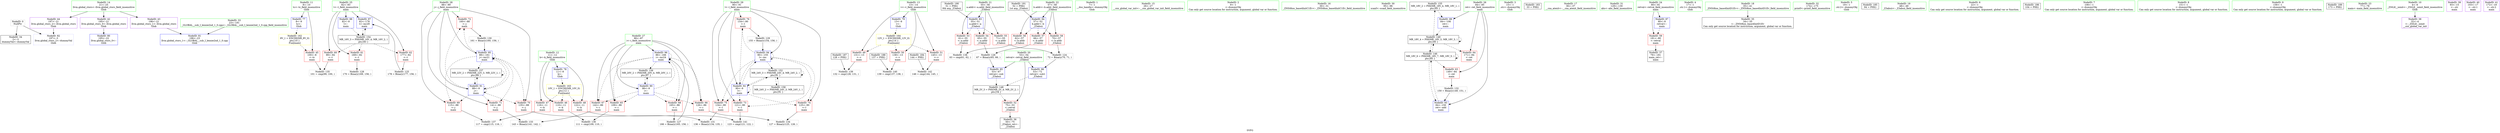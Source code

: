 digraph "SVFG" {
	label="SVFG";

	Node0x55c8aa5bb8c0 [shape=record,color=grey,label="{NodeID: 0\nNullPtr}"];
	Node0x55c8aa5bb8c0 -> Node0x55c8aa5d34a0[style=solid];
	Node0x55c8aa5bb8c0 -> Node0x55c8aa5d6da0[style=solid];
	Node0x55c8aa5d41c0 [shape=record,color=blue,label="{NodeID: 97\n82\<--178\nt\<--inc29\nmain\n}"];
	Node0x55c8aa5d41c0 -> Node0x55c8aa5e3fb0[style=dashed];
	Node0x55c8aa5d2470 [shape=record,color=green,label="{NodeID: 14\n21\<--25\nllvm.global_ctors\<--llvm.global_ctors_field_insensitive\nGlob }"];
	Node0x55c8aa5d2470 -> Node0x55c8aa5d3b80[style=solid];
	Node0x55c8aa5d2470 -> Node0x55c8aa5d3c80[style=solid];
	Node0x55c8aa5d2470 -> Node0x55c8aa5d3d80[style=solid];
	Node0x55c8aa5d2f00 [shape=record,color=green,label="{NodeID: 28\n88\<--89\nj\<--j_field_insensitive\nmain\n}"];
	Node0x55c8aa5d2f00 -> Node0x55c8aa5d6220[style=solid];
	Node0x55c8aa5d2f00 -> Node0x55c8aa5d62f0[style=solid];
	Node0x55c8aa5d2f00 -> Node0x55c8aa5d63c0[style=solid];
	Node0x55c8aa5d2f00 -> Node0x55c8aa5d6490[style=solid];
	Node0x55c8aa5d2f00 -> Node0x55c8aa5d7520[style=solid];
	Node0x55c8aa5d2f00 -> Node0x55c8aa5d7860[style=solid];
	Node0x55c8aa5d9bb0 [shape=record,color=grey,label="{NodeID: 125\n178 = Binary(177, 156, )\n}"];
	Node0x55c8aa5d9bb0 -> Node0x55c8aa5d41c0[style=solid];
	Node0x55c8aa5d3b80 [shape=record,color=purple,label="{NodeID: 42\n195\<--21\nllvm.global_ctors_0\<--llvm.global_ctors\nGlob }"];
	Node0x55c8aa5d3b80 -> Node0x55c8aa5d6ba0[style=solid];
	Node0x55c8aa5db900 [shape=record,color=grey,label="{NodeID: 139\n132 = cmp(128, 131, )\n}"];
	Node0x55c8aa5d5790 [shape=record,color=red,label="{NodeID: 56\n62\<--57\n\<--b.addr\n_Z3absii\n}"];
	Node0x55c8aa5d5790 -> Node0x55c8aa5d4f10[style=solid];
	Node0x55c8aa5d62f0 [shape=record,color=red,label="{NodeID: 70\n135\<--88\n\<--j\nmain\n}"];
	Node0x55c8aa5d62f0 -> Node0x55c8aa5da4b0[style=solid];
	Node0x55c8aa5d6f70 [shape=record,color=blue,label="{NodeID: 84\n57\<--52\nb.addr\<--b\n_Z3absii\n}"];
	Node0x55c8aa5d6f70 -> Node0x55c8aa5d5790[style=dashed];
	Node0x55c8aa5d6f70 -> Node0x55c8aa5d5860[style=dashed];
	Node0x55c8aa5d6f70 -> Node0x55c8aa5d5930[style=dashed];
	Node0x55c8aa5ba8e0 [shape=record,color=green,label="{NodeID: 1\n7\<--1\n__dso_handle\<--dummyObj\nGlob }"];
	Node0x55c8aa5d2500 [shape=record,color=green,label="{NodeID: 15\n26\<--27\n__cxx_global_var_init\<--__cxx_global_var_init_field_insensitive\n}"];
	Node0x55c8aa5d2fd0 [shape=record,color=green,label="{NodeID: 29\n90\<--91\nl\<--l_field_insensitive\nmain\n}"];
	Node0x55c8aa5d2fd0 -> Node0x55c8aa5d6560[style=solid];
	Node0x55c8aa5d2fd0 -> Node0x55c8aa5d6630[style=solid];
	Node0x55c8aa5d2fd0 -> Node0x55c8aa5d6700[style=solid];
	Node0x55c8aa5d2fd0 -> Node0x55c8aa5d67d0[style=solid];
	Node0x55c8aa5d2fd0 -> Node0x55c8aa5d75f0[style=solid];
	Node0x55c8aa5d2fd0 -> Node0x55c8aa5d7790[style=solid];
	Node0x55c8aa5d9d30 [shape=record,color=grey,label="{NodeID: 126\n67 = Binary(65, 66, )\n}"];
	Node0x55c8aa5d9d30 -> Node0x55c8aa5d7040[style=solid];
	Node0x55c8aa5d3c80 [shape=record,color=purple,label="{NodeID: 43\n196\<--21\nllvm.global_ctors_1\<--llvm.global_ctors\nGlob }"];
	Node0x55c8aa5d3c80 -> Node0x55c8aa5d6ca0[style=solid];
	Node0x55c8aa5dba00 [shape=record,color=grey,label="{NodeID: 140\n139 = cmp(137, 138, )\n}"];
	Node0x55c8aa5d5860 [shape=record,color=red,label="{NodeID: 57\n66\<--57\n\<--b.addr\n_Z3absii\n}"];
	Node0x55c8aa5d5860 -> Node0x55c8aa5d9d30[style=solid];
	Node0x55c8aa5e3fb0 [shape=record,color=black,label="{NodeID: 154\nMR_16V_3 = PHI(MR_16V_4, MR_16V_2, )\npts\{83 \}\n}"];
	Node0x55c8aa5e3fb0 -> Node0x55c8aa5d5ad0[style=dashed];
	Node0x55c8aa5e3fb0 -> Node0x55c8aa5d5ba0[style=dashed];
	Node0x55c8aa5e3fb0 -> Node0x55c8aa5d5c70[style=dashed];
	Node0x55c8aa5e3fb0 -> Node0x55c8aa5d41c0[style=dashed];
	Node0x55c8aa5d63c0 [shape=record,color=red,label="{NodeID: 71\n141\<--88\n\<--j\nmain\n}"];
	Node0x55c8aa5d63c0 -> Node0x55c8aa5da7b0[style=solid];
	Node0x55c8aa5d7040 [shape=record,color=blue,label="{NodeID: 85\n53\<--67\nretval\<--sub\n_Z3absii\n}"];
	Node0x55c8aa5d7040 -> Node0x55c8aa5e21b0[style=dashed];
	Node0x55c8aa5c9a50 [shape=record,color=green,label="{NodeID: 2\n9\<--1\n\<--dummyObj\nCan only get source location for instruction, argument, global var or function.}"];
	Node0x55c8aa5d2590 [shape=record,color=green,label="{NodeID: 16\n30\<--31\n_ZNSt8ios_base4InitC1Ev\<--_ZNSt8ios_base4InitC1Ev_field_insensitive\n}"];
	Node0x55c8aa5d30a0 [shape=record,color=green,label="{NodeID: 30\n95\<--96\nscanf\<--scanf_field_insensitive\n}"];
	Node0x55c8aa5d9eb0 [shape=record,color=grey,label="{NodeID: 127\n166 = Binary(165, 156, )\n}"];
	Node0x55c8aa5d9eb0 -> Node0x55c8aa5d40f0[style=solid];
	Node0x55c8aa5d3d80 [shape=record,color=purple,label="{NodeID: 44\n197\<--21\nllvm.global_ctors_2\<--llvm.global_ctors\nGlob }"];
	Node0x55c8aa5d3d80 -> Node0x55c8aa5d6da0[style=solid];
	Node0x55c8aa5dbb80 [shape=record,color=grey,label="{NodeID: 141\n123 = cmp(121, 122, )\n}"];
	Node0x55c8aa5d5930 [shape=record,color=red,label="{NodeID: 58\n70\<--57\n\<--b.addr\n_Z3absii\n}"];
	Node0x55c8aa5d5930 -> Node0x55c8aa5d9a30[style=solid];
	Node0x55c8aa5e44b0 [shape=record,color=black,label="{NodeID: 155\nMR_18V_2 = PHI(MR_18V_4, MR_18V_1, )\npts\{85 \}\n}"];
	Node0x55c8aa5e44b0 -> Node0x55c8aa5d7380[style=dashed];
	Node0x55c8aa5d6490 [shape=record,color=red,label="{NodeID: 72\n160\<--88\n\<--j\nmain\n}"];
	Node0x55c8aa5d6490 -> Node0x55c8aa5da330[style=solid];
	Node0x55c8aa5d7110 [shape=record,color=blue,label="{NodeID: 86\n53\<--72\nretval\<--sub1\n_Z3absii\n}"];
	Node0x55c8aa5d7110 -> Node0x55c8aa5e21b0[style=dashed];
	Node0x55c8aa5ca0e0 [shape=record,color=green,label="{NodeID: 3\n15\<--1\n.str\<--dummyObj\nGlob }"];
	Node0x55c8aa41fd90 [shape=record,color=black,label="{NodeID: 183\n33 = PHI()\n}"];
	Node0x55c8aa5d2620 [shape=record,color=green,label="{NodeID: 17\n36\<--37\n__cxa_atexit\<--__cxa_atexit_field_insensitive\n}"];
	Node0x55c8aa5d31a0 [shape=record,color=green,label="{NodeID: 31\n129\<--130\nabs\<--abs_field_insensitive\n}"];
	Node0x55c8aa5da030 [shape=record,color=grey,label="{NodeID: 128\n170 = Binary(169, 156, )\n}"];
	Node0x55c8aa5d3e80 [shape=record,color=red,label="{NodeID: 45\n100\<--8\n\<--tc\nmain\n}"];
	Node0x55c8aa5d3e80 -> Node0x55c8aa5d4a90[style=solid];
	Node0x55c8aa5dbd00 [shape=record,color=grey,label="{NodeID: 142\n146 = cmp(144, 145, )\n}"];
	Node0x55c8aa5d5a00 [shape=record,color=red,label="{NodeID: 59\n181\<--80\n\<--retval\nmain\n}"];
	Node0x55c8aa5d5a00 -> Node0x55c8aa5d3770[style=solid];
	Node0x55c8aa5e49b0 [shape=record,color=black,label="{NodeID: 156\nMR_20V_2 = PHI(MR_20V_4, MR_20V_1, )\npts\{87 \}\n}"];
	Node0x55c8aa5e49b0 -> Node0x55c8aa5d7450[style=dashed];
	Node0x55c8aa5d6560 [shape=record,color=red,label="{NodeID: 73\n121\<--90\n\<--l\nmain\n}"];
	Node0x55c8aa5d6560 -> Node0x55c8aa5dbb80[style=solid];
	Node0x55c8aa5d71e0 [shape=record,color=blue,label="{NodeID: 87\n80\<--9\nretval\<--\nmain\n}"];
	Node0x55c8aa5d71e0 -> Node0x55c8aa5d5a00[style=dashed];
	Node0x55c8aa5bb7d0 [shape=record,color=green,label="{NodeID: 4\n17\<--1\n.str.1\<--dummyObj\nGlob }"];
	Node0x55c8aa5ef240 [shape=record,color=black,label="{NodeID: 184\n144 = PHI()\n}"];
	Node0x55c8aa5ef240 -> Node0x55c8aa5dbd00[style=solid];
	Node0x55c8aa5d26b0 [shape=record,color=green,label="{NodeID: 18\n35\<--41\n_ZNSt8ios_base4InitD1Ev\<--_ZNSt8ios_base4InitD1Ev_field_insensitive\n}"];
	Node0x55c8aa5d26b0 -> Node0x55c8aa5d35a0[style=solid];
	Node0x55c8aa5d32a0 [shape=record,color=green,label="{NodeID: 32\n174\<--175\nprintf\<--printf_field_insensitive\n}"];
	Node0x55c8aa5da1b0 [shape=record,color=grey,label="{NodeID: 129\n155 = Binary(154, 156, )\n}"];
	Node0x55c8aa5da1b0 -> Node0x55c8aa5d7790[style=solid];
	Node0x55c8aa5d3f50 [shape=record,color=red,label="{NodeID: 46\n110\<--11\n\<--k\nmain\n}"];
	Node0x55c8aa5d3f50 -> Node0x55c8aa5d4c10[style=solid];
	Node0x55c8aa5d5ad0 [shape=record,color=red,label="{NodeID: 60\n99\<--82\n\<--t\nmain\n}"];
	Node0x55c8aa5d5ad0 -> Node0x55c8aa5d4a90[style=solid];
	Node0x55c8aa5e4eb0 [shape=record,color=black,label="{NodeID: 157\nMR_22V_2 = PHI(MR_22V_3, MR_22V_1, )\npts\{89 \}\n}"];
	Node0x55c8aa5e4eb0 -> Node0x55c8aa5d7520[style=dashed];
	Node0x55c8aa5e4eb0 -> Node0x55c8aa5e4eb0[style=dashed];
	Node0x55c8aa5d6630 [shape=record,color=red,label="{NodeID: 74\n125\<--90\n\<--l\nmain\n}"];
	Node0x55c8aa5d6630 -> Node0x55c8aa5d4910[style=solid];
	Node0x55c8aa5d72b0 [shape=record,color=blue,label="{NodeID: 88\n82\<--9\nt\<--\nmain\n}"];
	Node0x55c8aa5d72b0 -> Node0x55c8aa5e3fb0[style=dashed];
	Node0x55c8aa5bb9b0 [shape=record,color=green,label="{NodeID: 5\n19\<--1\n.str.2\<--dummyObj\nGlob }"];
	Node0x55c8aa5ef3a0 [shape=record,color=black,label="{NodeID: 185\n94 = PHI()\n}"];
	Node0x55c8aa5d2780 [shape=record,color=green,label="{NodeID: 19\n48\<--49\n_Z3absii\<--_Z3absii_field_insensitive\n}"];
	Node0x55c8aa5d33a0 [shape=record,color=green,label="{NodeID: 33\n23\<--191\n_GLOBAL__sub_I_lennie2nd_1_0.cpp\<--_GLOBAL__sub_I_lennie2nd_1_0.cpp_field_insensitive\n}"];
	Node0x55c8aa5d33a0 -> Node0x55c8aa5d6ca0[style=solid];
	Node0x55c8aa5da330 [shape=record,color=grey,label="{NodeID: 130\n161 = Binary(160, 156, )\n}"];
	Node0x55c8aa5da330 -> Node0x55c8aa5d7860[style=solid];
	Node0x55c8aa5d4020 [shape=record,color=red,label="{NodeID: 47\n116\<--11\n\<--k\nmain\n}"];
	Node0x55c8aa5d4020 -> Node0x55c8aa5d4d90[style=solid];
	Node0x55c8aa5d5ba0 [shape=record,color=red,label="{NodeID: 61\n169\<--82\n\<--t\nmain\n}"];
	Node0x55c8aa5d5ba0 -> Node0x55c8aa5da030[style=solid];
	Node0x55c8aa5e53b0 [shape=record,color=black,label="{NodeID: 158\nMR_24V_2 = PHI(MR_24V_3, MR_24V_1, )\npts\{91 \}\n}"];
	Node0x55c8aa5e53b0 -> Node0x55c8aa5e35b0[style=dashed];
	Node0x55c8aa5d6700 [shape=record,color=red,label="{NodeID: 75\n134\<--90\n\<--l\nmain\n}"];
	Node0x55c8aa5d6700 -> Node0x55c8aa5da4b0[style=solid];
	Node0x55c8aa5d7380 [shape=record,color=blue,label="{NodeID: 89\n84\<--106\nret\<--\nmain\n}"];
	Node0x55c8aa5d7380 -> Node0x55c8aa5e26b0[style=dashed];
	Node0x55c8aa5cb0c0 [shape=record,color=green,label="{NodeID: 6\n22\<--1\n\<--dummyObj\nCan only get source location for instruction, argument, global var or function.}"];
	Node0x55c8aa5ef470 [shape=record,color=black,label="{NodeID: 186\n104 = PHI()\n}"];
	Node0x55c8aa5d2850 [shape=record,color=green,label="{NodeID: 20\n53\<--54\nretval\<--retval_field_insensitive\n_Z3absii\n}"];
	Node0x55c8aa5d2850 -> Node0x55c8aa5d5450[style=solid];
	Node0x55c8aa5d2850 -> Node0x55c8aa5d7040[style=solid];
	Node0x55c8aa5d2850 -> Node0x55c8aa5d7110[style=solid];
	Node0x55c8aa5d34a0 [shape=record,color=black,label="{NodeID: 34\n2\<--3\ndummyVal\<--dummyVal\n}"];
	Node0x55c8aa5da4b0 [shape=record,color=grey,label="{NodeID: 131\n136 = Binary(134, 135, )\n}"];
	Node0x55c8aa5d5110 [shape=record,color=red,label="{NodeID: 48\n122\<--11\n\<--k\nmain\n}"];
	Node0x55c8aa5d5110 -> Node0x55c8aa5dbb80[style=solid];
	Node0x55c8aa5d5c70 [shape=record,color=red,label="{NodeID: 62\n177\<--82\n\<--t\nmain\n}"];
	Node0x55c8aa5d5c70 -> Node0x55c8aa5d9bb0[style=solid];
	Node0x55c8aa5d67d0 [shape=record,color=red,label="{NodeID: 76\n154\<--90\n\<--l\nmain\n}"];
	Node0x55c8aa5d67d0 -> Node0x55c8aa5da1b0[style=solid];
	Node0x55c8aa5d7450 [shape=record,color=blue,label="{NodeID: 90\n86\<--9\ni\<--\nmain\n}"];
	Node0x55c8aa5d7450 -> Node0x55c8aa5d5ee0[style=dashed];
	Node0x55c8aa5d7450 -> Node0x55c8aa5d5fb0[style=dashed];
	Node0x55c8aa5d7450 -> Node0x55c8aa5d6080[style=dashed];
	Node0x55c8aa5d7450 -> Node0x55c8aa5d6150[style=dashed];
	Node0x55c8aa5d7450 -> Node0x55c8aa5d40f0[style=dashed];
	Node0x55c8aa5d7450 -> Node0x55c8aa5e49b0[style=dashed];
	Node0x55c8aa5cb150 [shape=record,color=green,label="{NodeID: 7\n106\<--1\n\<--dummyObj\nCan only get source location for instruction, argument, global var or function.}"];
	Node0x55c8aa5ef540 [shape=record,color=black,label="{NodeID: 187\n128 = PHI()\n}"];
	Node0x55c8aa5ef540 -> Node0x55c8aa5db900[style=solid];
	Node0x55c8aa5d2920 [shape=record,color=green,label="{NodeID: 21\n55\<--56\na.addr\<--a.addr_field_insensitive\n_Z3absii\n}"];
	Node0x55c8aa5d2920 -> Node0x55c8aa5d5520[style=solid];
	Node0x55c8aa5d2920 -> Node0x55c8aa5d55f0[style=solid];
	Node0x55c8aa5d2920 -> Node0x55c8aa5d56c0[style=solid];
	Node0x55c8aa5d2920 -> Node0x55c8aa5d6ea0[style=solid];
	Node0x55c8aa5d35a0 [shape=record,color=black,label="{NodeID: 35\n34\<--35\n\<--_ZNSt8ios_base4InitD1Ev\nCan only get source location for instruction, argument, global var or function.}"];
	Node0x55c8aa5da630 [shape=record,color=grey,label="{NodeID: 132\n150 = Binary(149, 151, )\n}"];
	Node0x55c8aa5da630 -> Node0x55c8aa5d76c0[style=solid];
	Node0x55c8aa5d51e0 [shape=record,color=red,label="{NodeID: 49\n131\<--13\n\<--v\nmain\n}"];
	Node0x55c8aa5d51e0 -> Node0x55c8aa5db900[style=solid];
	Node0x55c8aa5e17b0 [shape=record,color=black,label="{NodeID: 146\nMR_18V_6 = PHI(MR_18V_7, MR_18V_5, )\npts\{85 \}\n}"];
	Node0x55c8aa5e17b0 -> Node0x55c8aa5d5d40[style=dashed];
	Node0x55c8aa5e17b0 -> Node0x55c8aa5d76c0[style=dashed];
	Node0x55c8aa5e17b0 -> Node0x55c8aa5e17b0[style=dashed];
	Node0x55c8aa5e17b0 -> Node0x55c8aa5e26b0[style=dashed];
	Node0x55c8aa5d5d40 [shape=record,color=red,label="{NodeID: 63\n149\<--84\n\<--ret\nmain\n}"];
	Node0x55c8aa5d5d40 -> Node0x55c8aa5da630[style=solid];
	Node0x55c8aa5d68a0 [shape=record,color=blue,label="{NodeID: 77\n8\<--9\ntc\<--\nGlob }"];
	Node0x55c8aa5d68a0 -> Node0x55c8aa5e6590[style=dashed];
	Node0x55c8aa5d7520 [shape=record,color=blue,label="{NodeID: 91\n88\<--9\nj\<--\nmain\n}"];
	Node0x55c8aa5d7520 -> Node0x55c8aa5d6220[style=dashed];
	Node0x55c8aa5d7520 -> Node0x55c8aa5d62f0[style=dashed];
	Node0x55c8aa5d7520 -> Node0x55c8aa5d63c0[style=dashed];
	Node0x55c8aa5d7520 -> Node0x55c8aa5d6490[style=dashed];
	Node0x55c8aa5d7520 -> Node0x55c8aa5d7520[style=dashed];
	Node0x55c8aa5d7520 -> Node0x55c8aa5d7860[style=dashed];
	Node0x55c8aa5d7520 -> Node0x55c8aa5e4eb0[style=dashed];
	Node0x55c8aa5c9ec0 [shape=record,color=green,label="{NodeID: 8\n151\<--1\n\<--dummyObj\nCan only get source location for instruction, argument, global var or function.}"];
	Node0x55c8aa5efd10 [shape=record,color=black,label="{NodeID: 188\n137 = PHI()\n}"];
	Node0x55c8aa5efd10 -> Node0x55c8aa5dba00[style=solid];
	Node0x55c8aa5d29f0 [shape=record,color=green,label="{NodeID: 22\n57\<--58\nb.addr\<--b.addr_field_insensitive\n_Z3absii\n}"];
	Node0x55c8aa5d29f0 -> Node0x55c8aa5d5790[style=solid];
	Node0x55c8aa5d29f0 -> Node0x55c8aa5d5860[style=solid];
	Node0x55c8aa5d29f0 -> Node0x55c8aa5d5930[style=solid];
	Node0x55c8aa5d29f0 -> Node0x55c8aa5d6f70[style=solid];
	Node0x55c8aa5d36a0 [shape=record,color=black,label="{NodeID: 36\n50\<--75\n_Z3absii_ret\<--\n_Z3absii\n}"];
	Node0x55c8aa5da7b0 [shape=record,color=grey,label="{NodeID: 133\n143 = Binary(141, 142, )\n}"];
	Node0x55c8aa5d52b0 [shape=record,color=red,label="{NodeID: 50\n138\<--13\n\<--v\nmain\n}"];
	Node0x55c8aa5d52b0 -> Node0x55c8aa5dba00[style=solid];
	Node0x55c8aa5d5e10 [shape=record,color=red,label="{NodeID: 64\n171\<--84\n\<--ret\nmain\n}"];
	Node0x55c8aa5d69a0 [shape=record,color=blue,label="{NodeID: 78\n11\<--9\nk\<--\nGlob }"];
	Node0x55c8aa5d69a0 -> Node0x55c8aa5e66a0[style=dashed];
	Node0x55c8aa5d75f0 [shape=record,color=blue,label="{NodeID: 92\n90\<--9\nl\<--\nmain\n}"];
	Node0x55c8aa5d75f0 -> Node0x55c8aa5d6560[style=dashed];
	Node0x55c8aa5d75f0 -> Node0x55c8aa5d6630[style=dashed];
	Node0x55c8aa5d75f0 -> Node0x55c8aa5d6700[style=dashed];
	Node0x55c8aa5d75f0 -> Node0x55c8aa5d67d0[style=dashed];
	Node0x55c8aa5d75f0 -> Node0x55c8aa5d75f0[style=dashed];
	Node0x55c8aa5d75f0 -> Node0x55c8aa5d7790[style=dashed];
	Node0x55c8aa5d75f0 -> Node0x55c8aa5e35b0[style=dashed];
	Node0x55c8aa5c9f50 [shape=record,color=green,label="{NodeID: 9\n156\<--1\n\<--dummyObj\nCan only get source location for instruction, argument, global var or function.}"];
	Node0x55c8aa5efe10 [shape=record,color=black,label="{NodeID: 189\n173 = PHI()\n}"];
	Node0x55c8aa5d2ac0 [shape=record,color=green,label="{NodeID: 23\n77\<--78\nmain\<--main_field_insensitive\n}"];
	Node0x55c8aa5d3770 [shape=record,color=black,label="{NodeID: 37\n79\<--181\nmain_ret\<--\nmain\n}"];
	Node0x55c8aa5d4910 [shape=record,color=grey,label="{NodeID: 134\n127 = Binary(125, 126, )\n}"];
	Node0x55c8aa5d5380 [shape=record,color=red,label="{NodeID: 51\n145\<--13\n\<--v\nmain\n}"];
	Node0x55c8aa5d5380 -> Node0x55c8aa5dbd00[style=solid];
	Node0x55c8aa5e21b0 [shape=record,color=black,label="{NodeID: 148\nMR_2V_3 = PHI(MR_2V_4, MR_2V_2, )\npts\{54 \}\n}"];
	Node0x55c8aa5e21b0 -> Node0x55c8aa5d5450[style=dashed];
	Node0x55c8aa5d5ee0 [shape=record,color=red,label="{NodeID: 65\n109\<--86\n\<--i\nmain\n}"];
	Node0x55c8aa5d5ee0 -> Node0x55c8aa5d4c10[style=solid];
	Node0x55c8aa5e6590 [shape=record,color=yellow,style=double,label="{NodeID: 162\n8V_1 = ENCHI(MR_8V_0)\npts\{10 \}\nFun[main]}"];
	Node0x55c8aa5e6590 -> Node0x55c8aa5d3e80[style=dashed];
	Node0x55c8aa5d6aa0 [shape=record,color=blue,label="{NodeID: 79\n13\<--9\nv\<--\nGlob }"];
	Node0x55c8aa5d6aa0 -> Node0x55c8aa5e6780[style=dashed];
	Node0x55c8aa5d76c0 [shape=record,color=blue,label="{NodeID: 93\n84\<--150\nret\<--add\nmain\n}"];
	Node0x55c8aa5d76c0 -> Node0x55c8aa5e17b0[style=dashed];
	Node0x55c8aa5c9cd0 [shape=record,color=green,label="{NodeID: 10\n4\<--6\n_ZStL8__ioinit\<--_ZStL8__ioinit_field_insensitive\nGlob }"];
	Node0x55c8aa5c9cd0 -> Node0x55c8aa5d3840[style=solid];
	Node0x55c8aa5efee0 [shape=record,color=black,label="{NodeID: 190\n51 = PHI()\n0th arg _Z3absii }"];
	Node0x55c8aa5efee0 -> Node0x55c8aa5d6ea0[style=solid];
	Node0x55c8aa5d2bc0 [shape=record,color=green,label="{NodeID: 24\n80\<--81\nretval\<--retval_field_insensitive\nmain\n}"];
	Node0x55c8aa5d2bc0 -> Node0x55c8aa5d5a00[style=solid];
	Node0x55c8aa5d2bc0 -> Node0x55c8aa5d71e0[style=solid];
	Node0x55c8aa5d3840 [shape=record,color=purple,label="{NodeID: 38\n32\<--4\n\<--_ZStL8__ioinit\n__cxx_global_var_init\n}"];
	Node0x55c8aa5d4a90 [shape=record,color=grey,label="{NodeID: 135\n101 = cmp(99, 100, )\n}"];
	Node0x55c8aa5d5450 [shape=record,color=red,label="{NodeID: 52\n75\<--53\n\<--retval\n_Z3absii\n}"];
	Node0x55c8aa5d5450 -> Node0x55c8aa5d36a0[style=solid];
	Node0x55c8aa5e26b0 [shape=record,color=black,label="{NodeID: 149\nMR_18V_4 = PHI(MR_18V_5, MR_18V_3, )\npts\{85 \}\n}"];
	Node0x55c8aa5e26b0 -> Node0x55c8aa5d5e10[style=dashed];
	Node0x55c8aa5e26b0 -> Node0x55c8aa5e17b0[style=dashed];
	Node0x55c8aa5e26b0 -> Node0x55c8aa5e26b0[style=dashed];
	Node0x55c8aa5e26b0 -> Node0x55c8aa5e44b0[style=dashed];
	Node0x55c8aa5d5fb0 [shape=record,color=red,label="{NodeID: 66\n126\<--86\n\<--i\nmain\n}"];
	Node0x55c8aa5d5fb0 -> Node0x55c8aa5d4910[style=solid];
	Node0x55c8aa5e66a0 [shape=record,color=yellow,style=double,label="{NodeID: 163\n10V_1 = ENCHI(MR_10V_0)\npts\{12 \}\nFun[main]}"];
	Node0x55c8aa5e66a0 -> Node0x55c8aa5d3f50[style=dashed];
	Node0x55c8aa5e66a0 -> Node0x55c8aa5d4020[style=dashed];
	Node0x55c8aa5e66a0 -> Node0x55c8aa5d5110[style=dashed];
	Node0x55c8aa5d6ba0 [shape=record,color=blue,label="{NodeID: 80\n195\<--22\nllvm.global_ctors_0\<--\nGlob }"];
	Node0x55c8aa5d7790 [shape=record,color=blue,label="{NodeID: 94\n90\<--155\nl\<--inc\nmain\n}"];
	Node0x55c8aa5d7790 -> Node0x55c8aa5d6560[style=dashed];
	Node0x55c8aa5d7790 -> Node0x55c8aa5d6630[style=dashed];
	Node0x55c8aa5d7790 -> Node0x55c8aa5d6700[style=dashed];
	Node0x55c8aa5d7790 -> Node0x55c8aa5d67d0[style=dashed];
	Node0x55c8aa5d7790 -> Node0x55c8aa5d75f0[style=dashed];
	Node0x55c8aa5d7790 -> Node0x55c8aa5d7790[style=dashed];
	Node0x55c8aa5d7790 -> Node0x55c8aa5e35b0[style=dashed];
	Node0x55c8aa5c9d60 [shape=record,color=green,label="{NodeID: 11\n8\<--10\ntc\<--tc_field_insensitive\nGlob }"];
	Node0x55c8aa5c9d60 -> Node0x55c8aa5d3e80[style=solid];
	Node0x55c8aa5c9d60 -> Node0x55c8aa5d68a0[style=solid];
	Node0x55c8aa5f0010 [shape=record,color=black,label="{NodeID: 191\n52 = PHI()\n1st arg _Z3absii }"];
	Node0x55c8aa5f0010 -> Node0x55c8aa5d6f70[style=solid];
	Node0x55c8aa5d2c90 [shape=record,color=green,label="{NodeID: 25\n82\<--83\nt\<--t_field_insensitive\nmain\n}"];
	Node0x55c8aa5d2c90 -> Node0x55c8aa5d5ad0[style=solid];
	Node0x55c8aa5d2c90 -> Node0x55c8aa5d5ba0[style=solid];
	Node0x55c8aa5d2c90 -> Node0x55c8aa5d5c70[style=solid];
	Node0x55c8aa5d2c90 -> Node0x55c8aa5d72b0[style=solid];
	Node0x55c8aa5d2c90 -> Node0x55c8aa5d41c0[style=solid];
	Node0x55c8aa5d3910 [shape=record,color=purple,label="{NodeID: 39\n93\<--15\n\<--.str\nmain\n}"];
	Node0x55c8aa5d4c10 [shape=record,color=grey,label="{NodeID: 136\n111 = cmp(109, 110, )\n}"];
	Node0x55c8aa5d5520 [shape=record,color=red,label="{NodeID: 53\n61\<--55\n\<--a.addr\n_Z3absii\n}"];
	Node0x55c8aa5d5520 -> Node0x55c8aa5d4f10[style=solid];
	Node0x55c8aa5d6080 [shape=record,color=red,label="{NodeID: 67\n142\<--86\n\<--i\nmain\n}"];
	Node0x55c8aa5d6080 -> Node0x55c8aa5da7b0[style=solid];
	Node0x55c8aa5e6780 [shape=record,color=yellow,style=double,label="{NodeID: 164\n12V_1 = ENCHI(MR_12V_0)\npts\{14 \}\nFun[main]}"];
	Node0x55c8aa5e6780 -> Node0x55c8aa5d51e0[style=dashed];
	Node0x55c8aa5e6780 -> Node0x55c8aa5d52b0[style=dashed];
	Node0x55c8aa5e6780 -> Node0x55c8aa5d5380[style=dashed];
	Node0x55c8aa5d6ca0 [shape=record,color=blue,label="{NodeID: 81\n196\<--23\nllvm.global_ctors_1\<--_GLOBAL__sub_I_lennie2nd_1_0.cpp\nGlob }"];
	Node0x55c8aa5d7860 [shape=record,color=blue,label="{NodeID: 95\n88\<--161\nj\<--inc21\nmain\n}"];
	Node0x55c8aa5d7860 -> Node0x55c8aa5d6220[style=dashed];
	Node0x55c8aa5d7860 -> Node0x55c8aa5d62f0[style=dashed];
	Node0x55c8aa5d7860 -> Node0x55c8aa5d63c0[style=dashed];
	Node0x55c8aa5d7860 -> Node0x55c8aa5d6490[style=dashed];
	Node0x55c8aa5d7860 -> Node0x55c8aa5d7520[style=dashed];
	Node0x55c8aa5d7860 -> Node0x55c8aa5d7860[style=dashed];
	Node0x55c8aa5d7860 -> Node0x55c8aa5e4eb0[style=dashed];
	Node0x55c8aa5cb6e0 [shape=record,color=green,label="{NodeID: 12\n11\<--12\nk\<--k_field_insensitive\nGlob }"];
	Node0x55c8aa5cb6e0 -> Node0x55c8aa5d3f50[style=solid];
	Node0x55c8aa5cb6e0 -> Node0x55c8aa5d4020[style=solid];
	Node0x55c8aa5cb6e0 -> Node0x55c8aa5d5110[style=solid];
	Node0x55c8aa5cb6e0 -> Node0x55c8aa5d69a0[style=solid];
	Node0x55c8aa5d2d60 [shape=record,color=green,label="{NodeID: 26\n84\<--85\nret\<--ret_field_insensitive\nmain\n}"];
	Node0x55c8aa5d2d60 -> Node0x55c8aa5d5d40[style=solid];
	Node0x55c8aa5d2d60 -> Node0x55c8aa5d5e10[style=solid];
	Node0x55c8aa5d2d60 -> Node0x55c8aa5d7380[style=solid];
	Node0x55c8aa5d2d60 -> Node0x55c8aa5d76c0[style=solid];
	Node0x55c8aa5d39e0 [shape=record,color=purple,label="{NodeID: 40\n103\<--17\n\<--.str.1\nmain\n}"];
	Node0x55c8aa5d4d90 [shape=record,color=grey,label="{NodeID: 137\n117 = cmp(115, 116, )\n}"];
	Node0x55c8aa5d55f0 [shape=record,color=red,label="{NodeID: 54\n65\<--55\n\<--a.addr\n_Z3absii\n}"];
	Node0x55c8aa5d55f0 -> Node0x55c8aa5d9d30[style=solid];
	Node0x55c8aa5d6150 [shape=record,color=red,label="{NodeID: 68\n165\<--86\n\<--i\nmain\n}"];
	Node0x55c8aa5d6150 -> Node0x55c8aa5d9eb0[style=solid];
	Node0x55c8aa5d6da0 [shape=record,color=blue, style = dotted,label="{NodeID: 82\n197\<--3\nllvm.global_ctors_2\<--dummyVal\nGlob }"];
	Node0x55c8aa5d40f0 [shape=record,color=blue,label="{NodeID: 96\n86\<--166\ni\<--inc24\nmain\n}"];
	Node0x55c8aa5d40f0 -> Node0x55c8aa5d5ee0[style=dashed];
	Node0x55c8aa5d40f0 -> Node0x55c8aa5d5fb0[style=dashed];
	Node0x55c8aa5d40f0 -> Node0x55c8aa5d6080[style=dashed];
	Node0x55c8aa5d40f0 -> Node0x55c8aa5d6150[style=dashed];
	Node0x55c8aa5d40f0 -> Node0x55c8aa5d40f0[style=dashed];
	Node0x55c8aa5d40f0 -> Node0x55c8aa5e49b0[style=dashed];
	Node0x55c8aa5cb7b0 [shape=record,color=green,label="{NodeID: 13\n13\<--14\nv\<--v_field_insensitive\nGlob }"];
	Node0x55c8aa5cb7b0 -> Node0x55c8aa5d51e0[style=solid];
	Node0x55c8aa5cb7b0 -> Node0x55c8aa5d52b0[style=solid];
	Node0x55c8aa5cb7b0 -> Node0x55c8aa5d5380[style=solid];
	Node0x55c8aa5cb7b0 -> Node0x55c8aa5d6aa0[style=solid];
	Node0x55c8aa5d2e30 [shape=record,color=green,label="{NodeID: 27\n86\<--87\ni\<--i_field_insensitive\nmain\n}"];
	Node0x55c8aa5d2e30 -> Node0x55c8aa5d5ee0[style=solid];
	Node0x55c8aa5d2e30 -> Node0x55c8aa5d5fb0[style=solid];
	Node0x55c8aa5d2e30 -> Node0x55c8aa5d6080[style=solid];
	Node0x55c8aa5d2e30 -> Node0x55c8aa5d6150[style=solid];
	Node0x55c8aa5d2e30 -> Node0x55c8aa5d7450[style=solid];
	Node0x55c8aa5d2e30 -> Node0x55c8aa5d40f0[style=solid];
	Node0x55c8aa5d9a30 [shape=record,color=grey,label="{NodeID: 124\n72 = Binary(70, 71, )\n}"];
	Node0x55c8aa5d9a30 -> Node0x55c8aa5d7110[style=solid];
	Node0x55c8aa5d3ab0 [shape=record,color=purple,label="{NodeID: 41\n172\<--19\n\<--.str.2\nmain\n}"];
	Node0x55c8aa5d4f10 [shape=record,color=grey,label="{NodeID: 138\n63 = cmp(61, 62, )\n}"];
	Node0x55c8aa5d56c0 [shape=record,color=red,label="{NodeID: 55\n71\<--55\n\<--a.addr\n_Z3absii\n}"];
	Node0x55c8aa5d56c0 -> Node0x55c8aa5d9a30[style=solid];
	Node0x55c8aa5e35b0 [shape=record,color=black,label="{NodeID: 152\nMR_24V_3 = PHI(MR_24V_4, MR_24V_2, )\npts\{91 \}\n}"];
	Node0x55c8aa5e35b0 -> Node0x55c8aa5d75f0[style=dashed];
	Node0x55c8aa5e35b0 -> Node0x55c8aa5e35b0[style=dashed];
	Node0x55c8aa5e35b0 -> Node0x55c8aa5e53b0[style=dashed];
	Node0x55c8aa5d6220 [shape=record,color=red,label="{NodeID: 69\n115\<--88\n\<--j\nmain\n}"];
	Node0x55c8aa5d6220 -> Node0x55c8aa5d4d90[style=solid];
	Node0x55c8aa5d6ea0 [shape=record,color=blue,label="{NodeID: 83\n55\<--51\na.addr\<--a\n_Z3absii\n}"];
	Node0x55c8aa5d6ea0 -> Node0x55c8aa5d5520[style=dashed];
	Node0x55c8aa5d6ea0 -> Node0x55c8aa5d55f0[style=dashed];
	Node0x55c8aa5d6ea0 -> Node0x55c8aa5d56c0[style=dashed];
}
